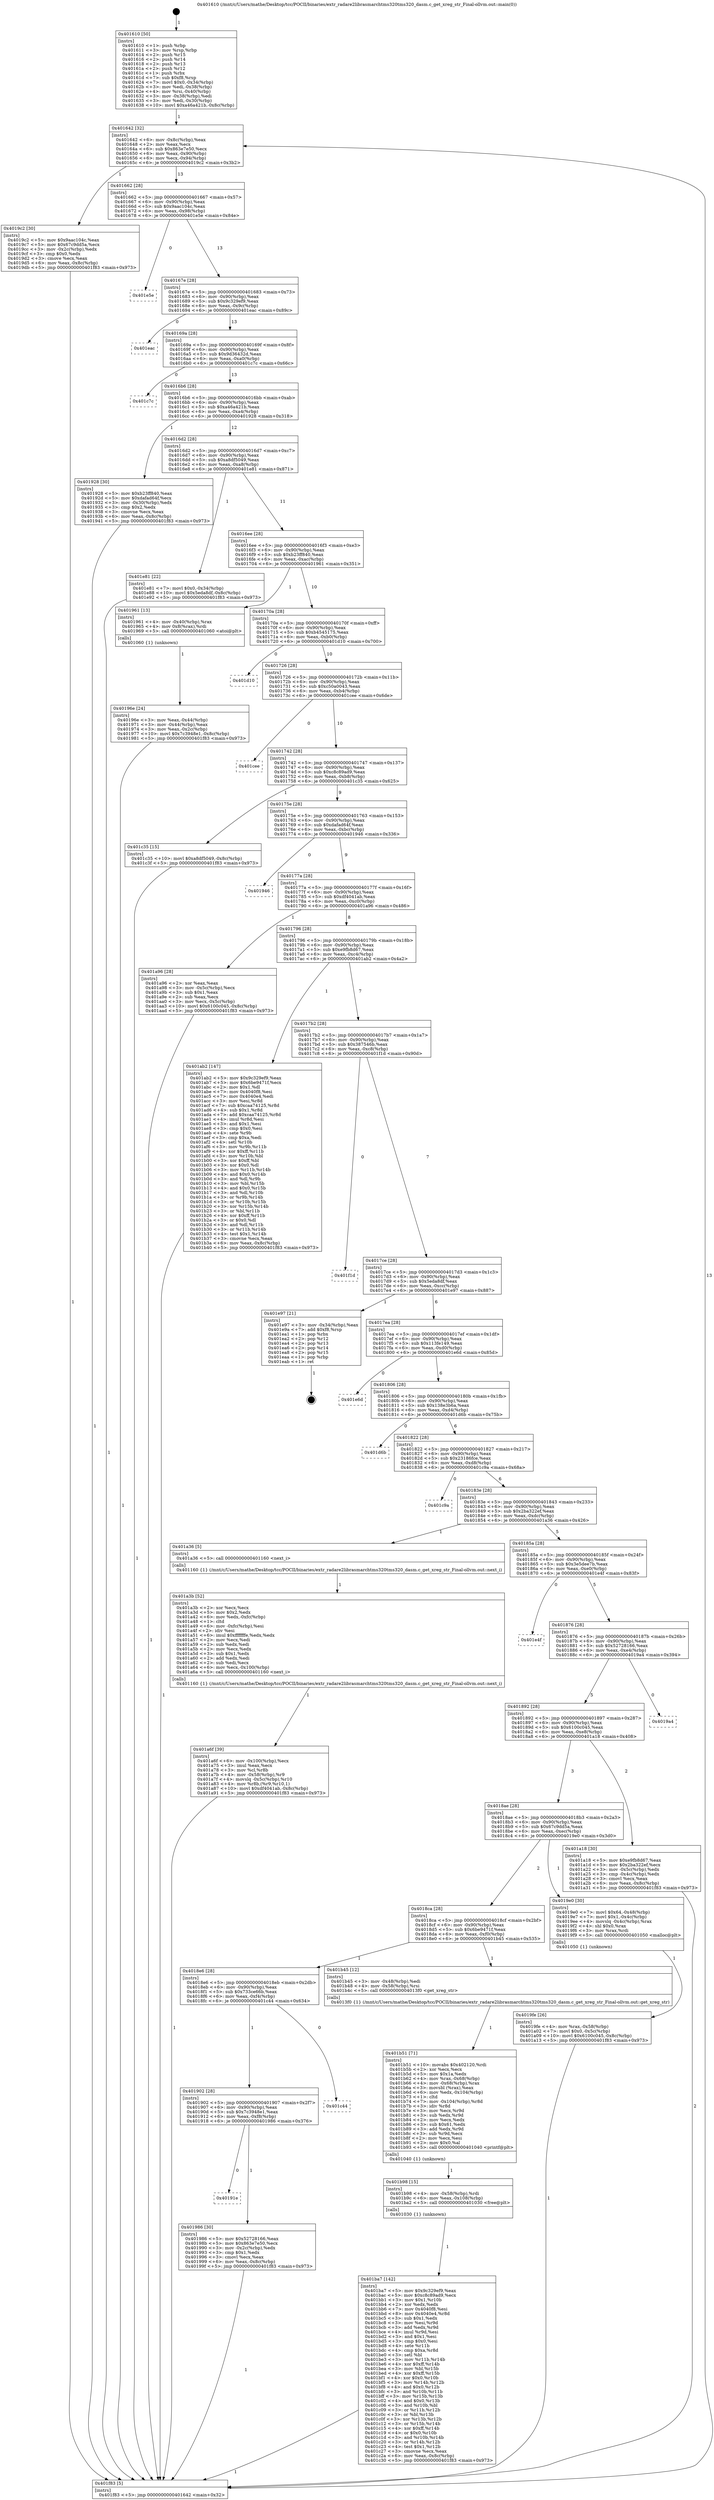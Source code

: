 digraph "0x401610" {
  label = "0x401610 (/mnt/c/Users/mathe/Desktop/tcc/POCII/binaries/extr_radare2librasmarchtms320tms320_dasm.c_get_xreg_str_Final-ollvm.out::main(0))"
  labelloc = "t"
  node[shape=record]

  Entry [label="",width=0.3,height=0.3,shape=circle,fillcolor=black,style=filled]
  "0x401642" [label="{
     0x401642 [32]\l
     | [instrs]\l
     &nbsp;&nbsp;0x401642 \<+6\>: mov -0x8c(%rbp),%eax\l
     &nbsp;&nbsp;0x401648 \<+2\>: mov %eax,%ecx\l
     &nbsp;&nbsp;0x40164a \<+6\>: sub $0x863e7e50,%ecx\l
     &nbsp;&nbsp;0x401650 \<+6\>: mov %eax,-0x90(%rbp)\l
     &nbsp;&nbsp;0x401656 \<+6\>: mov %ecx,-0x94(%rbp)\l
     &nbsp;&nbsp;0x40165c \<+6\>: je 00000000004019c2 \<main+0x3b2\>\l
  }"]
  "0x4019c2" [label="{
     0x4019c2 [30]\l
     | [instrs]\l
     &nbsp;&nbsp;0x4019c2 \<+5\>: mov $0x9aac104c,%eax\l
     &nbsp;&nbsp;0x4019c7 \<+5\>: mov $0x67c9dd5a,%ecx\l
     &nbsp;&nbsp;0x4019cc \<+3\>: mov -0x2c(%rbp),%edx\l
     &nbsp;&nbsp;0x4019cf \<+3\>: cmp $0x0,%edx\l
     &nbsp;&nbsp;0x4019d2 \<+3\>: cmove %ecx,%eax\l
     &nbsp;&nbsp;0x4019d5 \<+6\>: mov %eax,-0x8c(%rbp)\l
     &nbsp;&nbsp;0x4019db \<+5\>: jmp 0000000000401f83 \<main+0x973\>\l
  }"]
  "0x401662" [label="{
     0x401662 [28]\l
     | [instrs]\l
     &nbsp;&nbsp;0x401662 \<+5\>: jmp 0000000000401667 \<main+0x57\>\l
     &nbsp;&nbsp;0x401667 \<+6\>: mov -0x90(%rbp),%eax\l
     &nbsp;&nbsp;0x40166d \<+5\>: sub $0x9aac104c,%eax\l
     &nbsp;&nbsp;0x401672 \<+6\>: mov %eax,-0x98(%rbp)\l
     &nbsp;&nbsp;0x401678 \<+6\>: je 0000000000401e5e \<main+0x84e\>\l
  }"]
  Exit [label="",width=0.3,height=0.3,shape=circle,fillcolor=black,style=filled,peripheries=2]
  "0x401e5e" [label="{
     0x401e5e\l
  }", style=dashed]
  "0x40167e" [label="{
     0x40167e [28]\l
     | [instrs]\l
     &nbsp;&nbsp;0x40167e \<+5\>: jmp 0000000000401683 \<main+0x73\>\l
     &nbsp;&nbsp;0x401683 \<+6\>: mov -0x90(%rbp),%eax\l
     &nbsp;&nbsp;0x401689 \<+5\>: sub $0x9c329ef9,%eax\l
     &nbsp;&nbsp;0x40168e \<+6\>: mov %eax,-0x9c(%rbp)\l
     &nbsp;&nbsp;0x401694 \<+6\>: je 0000000000401eac \<main+0x89c\>\l
  }"]
  "0x401ba7" [label="{
     0x401ba7 [142]\l
     | [instrs]\l
     &nbsp;&nbsp;0x401ba7 \<+5\>: mov $0x9c329ef9,%eax\l
     &nbsp;&nbsp;0x401bac \<+5\>: mov $0xc8c89ad9,%ecx\l
     &nbsp;&nbsp;0x401bb1 \<+3\>: mov $0x1,%r10b\l
     &nbsp;&nbsp;0x401bb4 \<+2\>: xor %edx,%edx\l
     &nbsp;&nbsp;0x401bb6 \<+7\>: mov 0x4040f8,%esi\l
     &nbsp;&nbsp;0x401bbd \<+8\>: mov 0x4040e4,%r8d\l
     &nbsp;&nbsp;0x401bc5 \<+3\>: sub $0x1,%edx\l
     &nbsp;&nbsp;0x401bc8 \<+3\>: mov %esi,%r9d\l
     &nbsp;&nbsp;0x401bcb \<+3\>: add %edx,%r9d\l
     &nbsp;&nbsp;0x401bce \<+4\>: imul %r9d,%esi\l
     &nbsp;&nbsp;0x401bd2 \<+3\>: and $0x1,%esi\l
     &nbsp;&nbsp;0x401bd5 \<+3\>: cmp $0x0,%esi\l
     &nbsp;&nbsp;0x401bd8 \<+4\>: sete %r11b\l
     &nbsp;&nbsp;0x401bdc \<+4\>: cmp $0xa,%r8d\l
     &nbsp;&nbsp;0x401be0 \<+3\>: setl %bl\l
     &nbsp;&nbsp;0x401be3 \<+3\>: mov %r11b,%r14b\l
     &nbsp;&nbsp;0x401be6 \<+4\>: xor $0xff,%r14b\l
     &nbsp;&nbsp;0x401bea \<+3\>: mov %bl,%r15b\l
     &nbsp;&nbsp;0x401bed \<+4\>: xor $0xff,%r15b\l
     &nbsp;&nbsp;0x401bf1 \<+4\>: xor $0x0,%r10b\l
     &nbsp;&nbsp;0x401bf5 \<+3\>: mov %r14b,%r12b\l
     &nbsp;&nbsp;0x401bf8 \<+4\>: and $0x0,%r12b\l
     &nbsp;&nbsp;0x401bfc \<+3\>: and %r10b,%r11b\l
     &nbsp;&nbsp;0x401bff \<+3\>: mov %r15b,%r13b\l
     &nbsp;&nbsp;0x401c02 \<+4\>: and $0x0,%r13b\l
     &nbsp;&nbsp;0x401c06 \<+3\>: and %r10b,%bl\l
     &nbsp;&nbsp;0x401c09 \<+3\>: or %r11b,%r12b\l
     &nbsp;&nbsp;0x401c0c \<+3\>: or %bl,%r13b\l
     &nbsp;&nbsp;0x401c0f \<+3\>: xor %r13b,%r12b\l
     &nbsp;&nbsp;0x401c12 \<+3\>: or %r15b,%r14b\l
     &nbsp;&nbsp;0x401c15 \<+4\>: xor $0xff,%r14b\l
     &nbsp;&nbsp;0x401c19 \<+4\>: or $0x0,%r10b\l
     &nbsp;&nbsp;0x401c1d \<+3\>: and %r10b,%r14b\l
     &nbsp;&nbsp;0x401c20 \<+3\>: or %r14b,%r12b\l
     &nbsp;&nbsp;0x401c23 \<+4\>: test $0x1,%r12b\l
     &nbsp;&nbsp;0x401c27 \<+3\>: cmovne %ecx,%eax\l
     &nbsp;&nbsp;0x401c2a \<+6\>: mov %eax,-0x8c(%rbp)\l
     &nbsp;&nbsp;0x401c30 \<+5\>: jmp 0000000000401f83 \<main+0x973\>\l
  }"]
  "0x401eac" [label="{
     0x401eac\l
  }", style=dashed]
  "0x40169a" [label="{
     0x40169a [28]\l
     | [instrs]\l
     &nbsp;&nbsp;0x40169a \<+5\>: jmp 000000000040169f \<main+0x8f\>\l
     &nbsp;&nbsp;0x40169f \<+6\>: mov -0x90(%rbp),%eax\l
     &nbsp;&nbsp;0x4016a5 \<+5\>: sub $0x9d36432d,%eax\l
     &nbsp;&nbsp;0x4016aa \<+6\>: mov %eax,-0xa0(%rbp)\l
     &nbsp;&nbsp;0x4016b0 \<+6\>: je 0000000000401c7c \<main+0x66c\>\l
  }"]
  "0x401b98" [label="{
     0x401b98 [15]\l
     | [instrs]\l
     &nbsp;&nbsp;0x401b98 \<+4\>: mov -0x58(%rbp),%rdi\l
     &nbsp;&nbsp;0x401b9c \<+6\>: mov %eax,-0x108(%rbp)\l
     &nbsp;&nbsp;0x401ba2 \<+5\>: call 0000000000401030 \<free@plt\>\l
     | [calls]\l
     &nbsp;&nbsp;0x401030 \{1\} (unknown)\l
  }"]
  "0x401c7c" [label="{
     0x401c7c\l
  }", style=dashed]
  "0x4016b6" [label="{
     0x4016b6 [28]\l
     | [instrs]\l
     &nbsp;&nbsp;0x4016b6 \<+5\>: jmp 00000000004016bb \<main+0xab\>\l
     &nbsp;&nbsp;0x4016bb \<+6\>: mov -0x90(%rbp),%eax\l
     &nbsp;&nbsp;0x4016c1 \<+5\>: sub $0xa46a421b,%eax\l
     &nbsp;&nbsp;0x4016c6 \<+6\>: mov %eax,-0xa4(%rbp)\l
     &nbsp;&nbsp;0x4016cc \<+6\>: je 0000000000401928 \<main+0x318\>\l
  }"]
  "0x401b51" [label="{
     0x401b51 [71]\l
     | [instrs]\l
     &nbsp;&nbsp;0x401b51 \<+10\>: movabs $0x402120,%rdi\l
     &nbsp;&nbsp;0x401b5b \<+2\>: xor %ecx,%ecx\l
     &nbsp;&nbsp;0x401b5d \<+5\>: mov $0x1a,%edx\l
     &nbsp;&nbsp;0x401b62 \<+4\>: mov %rax,-0x68(%rbp)\l
     &nbsp;&nbsp;0x401b66 \<+4\>: mov -0x68(%rbp),%rax\l
     &nbsp;&nbsp;0x401b6a \<+3\>: movsbl (%rax),%eax\l
     &nbsp;&nbsp;0x401b6d \<+6\>: mov %edx,-0x104(%rbp)\l
     &nbsp;&nbsp;0x401b73 \<+1\>: cltd\l
     &nbsp;&nbsp;0x401b74 \<+7\>: mov -0x104(%rbp),%r8d\l
     &nbsp;&nbsp;0x401b7b \<+3\>: idiv %r8d\l
     &nbsp;&nbsp;0x401b7e \<+3\>: mov %ecx,%r9d\l
     &nbsp;&nbsp;0x401b81 \<+3\>: sub %edx,%r9d\l
     &nbsp;&nbsp;0x401b84 \<+2\>: mov %ecx,%edx\l
     &nbsp;&nbsp;0x401b86 \<+3\>: sub $0x61,%edx\l
     &nbsp;&nbsp;0x401b89 \<+3\>: add %edx,%r9d\l
     &nbsp;&nbsp;0x401b8c \<+3\>: sub %r9d,%ecx\l
     &nbsp;&nbsp;0x401b8f \<+2\>: mov %ecx,%esi\l
     &nbsp;&nbsp;0x401b91 \<+2\>: mov $0x0,%al\l
     &nbsp;&nbsp;0x401b93 \<+5\>: call 0000000000401040 \<printf@plt\>\l
     | [calls]\l
     &nbsp;&nbsp;0x401040 \{1\} (unknown)\l
  }"]
  "0x401928" [label="{
     0x401928 [30]\l
     | [instrs]\l
     &nbsp;&nbsp;0x401928 \<+5\>: mov $0xb23ff840,%eax\l
     &nbsp;&nbsp;0x40192d \<+5\>: mov $0xdafad64f,%ecx\l
     &nbsp;&nbsp;0x401932 \<+3\>: mov -0x30(%rbp),%edx\l
     &nbsp;&nbsp;0x401935 \<+3\>: cmp $0x2,%edx\l
     &nbsp;&nbsp;0x401938 \<+3\>: cmovne %ecx,%eax\l
     &nbsp;&nbsp;0x40193b \<+6\>: mov %eax,-0x8c(%rbp)\l
     &nbsp;&nbsp;0x401941 \<+5\>: jmp 0000000000401f83 \<main+0x973\>\l
  }"]
  "0x4016d2" [label="{
     0x4016d2 [28]\l
     | [instrs]\l
     &nbsp;&nbsp;0x4016d2 \<+5\>: jmp 00000000004016d7 \<main+0xc7\>\l
     &nbsp;&nbsp;0x4016d7 \<+6\>: mov -0x90(%rbp),%eax\l
     &nbsp;&nbsp;0x4016dd \<+5\>: sub $0xa8df5049,%eax\l
     &nbsp;&nbsp;0x4016e2 \<+6\>: mov %eax,-0xa8(%rbp)\l
     &nbsp;&nbsp;0x4016e8 \<+6\>: je 0000000000401e81 \<main+0x871\>\l
  }"]
  "0x401f83" [label="{
     0x401f83 [5]\l
     | [instrs]\l
     &nbsp;&nbsp;0x401f83 \<+5\>: jmp 0000000000401642 \<main+0x32\>\l
  }"]
  "0x401610" [label="{
     0x401610 [50]\l
     | [instrs]\l
     &nbsp;&nbsp;0x401610 \<+1\>: push %rbp\l
     &nbsp;&nbsp;0x401611 \<+3\>: mov %rsp,%rbp\l
     &nbsp;&nbsp;0x401614 \<+2\>: push %r15\l
     &nbsp;&nbsp;0x401616 \<+2\>: push %r14\l
     &nbsp;&nbsp;0x401618 \<+2\>: push %r13\l
     &nbsp;&nbsp;0x40161a \<+2\>: push %r12\l
     &nbsp;&nbsp;0x40161c \<+1\>: push %rbx\l
     &nbsp;&nbsp;0x40161d \<+7\>: sub $0xf8,%rsp\l
     &nbsp;&nbsp;0x401624 \<+7\>: movl $0x0,-0x34(%rbp)\l
     &nbsp;&nbsp;0x40162b \<+3\>: mov %edi,-0x38(%rbp)\l
     &nbsp;&nbsp;0x40162e \<+4\>: mov %rsi,-0x40(%rbp)\l
     &nbsp;&nbsp;0x401632 \<+3\>: mov -0x38(%rbp),%edi\l
     &nbsp;&nbsp;0x401635 \<+3\>: mov %edi,-0x30(%rbp)\l
     &nbsp;&nbsp;0x401638 \<+10\>: movl $0xa46a421b,-0x8c(%rbp)\l
  }"]
  "0x401a6f" [label="{
     0x401a6f [39]\l
     | [instrs]\l
     &nbsp;&nbsp;0x401a6f \<+6\>: mov -0x100(%rbp),%ecx\l
     &nbsp;&nbsp;0x401a75 \<+3\>: imul %eax,%ecx\l
     &nbsp;&nbsp;0x401a78 \<+3\>: mov %cl,%r8b\l
     &nbsp;&nbsp;0x401a7b \<+4\>: mov -0x58(%rbp),%r9\l
     &nbsp;&nbsp;0x401a7f \<+4\>: movslq -0x5c(%rbp),%r10\l
     &nbsp;&nbsp;0x401a83 \<+4\>: mov %r8b,(%r9,%r10,1)\l
     &nbsp;&nbsp;0x401a87 \<+10\>: movl $0xdf4041ab,-0x8c(%rbp)\l
     &nbsp;&nbsp;0x401a91 \<+5\>: jmp 0000000000401f83 \<main+0x973\>\l
  }"]
  "0x401e81" [label="{
     0x401e81 [22]\l
     | [instrs]\l
     &nbsp;&nbsp;0x401e81 \<+7\>: movl $0x0,-0x34(%rbp)\l
     &nbsp;&nbsp;0x401e88 \<+10\>: movl $0x5eda8df,-0x8c(%rbp)\l
     &nbsp;&nbsp;0x401e92 \<+5\>: jmp 0000000000401f83 \<main+0x973\>\l
  }"]
  "0x4016ee" [label="{
     0x4016ee [28]\l
     | [instrs]\l
     &nbsp;&nbsp;0x4016ee \<+5\>: jmp 00000000004016f3 \<main+0xe3\>\l
     &nbsp;&nbsp;0x4016f3 \<+6\>: mov -0x90(%rbp),%eax\l
     &nbsp;&nbsp;0x4016f9 \<+5\>: sub $0xb23ff840,%eax\l
     &nbsp;&nbsp;0x4016fe \<+6\>: mov %eax,-0xac(%rbp)\l
     &nbsp;&nbsp;0x401704 \<+6\>: je 0000000000401961 \<main+0x351\>\l
  }"]
  "0x401a3b" [label="{
     0x401a3b [52]\l
     | [instrs]\l
     &nbsp;&nbsp;0x401a3b \<+2\>: xor %ecx,%ecx\l
     &nbsp;&nbsp;0x401a3d \<+5\>: mov $0x2,%edx\l
     &nbsp;&nbsp;0x401a42 \<+6\>: mov %edx,-0xfc(%rbp)\l
     &nbsp;&nbsp;0x401a48 \<+1\>: cltd\l
     &nbsp;&nbsp;0x401a49 \<+6\>: mov -0xfc(%rbp),%esi\l
     &nbsp;&nbsp;0x401a4f \<+2\>: idiv %esi\l
     &nbsp;&nbsp;0x401a51 \<+6\>: imul $0xfffffffe,%edx,%edx\l
     &nbsp;&nbsp;0x401a57 \<+2\>: mov %ecx,%edi\l
     &nbsp;&nbsp;0x401a59 \<+2\>: sub %edx,%edi\l
     &nbsp;&nbsp;0x401a5b \<+2\>: mov %ecx,%edx\l
     &nbsp;&nbsp;0x401a5d \<+3\>: sub $0x1,%edx\l
     &nbsp;&nbsp;0x401a60 \<+2\>: add %edx,%edi\l
     &nbsp;&nbsp;0x401a62 \<+2\>: sub %edi,%ecx\l
     &nbsp;&nbsp;0x401a64 \<+6\>: mov %ecx,-0x100(%rbp)\l
     &nbsp;&nbsp;0x401a6a \<+5\>: call 0000000000401160 \<next_i\>\l
     | [calls]\l
     &nbsp;&nbsp;0x401160 \{1\} (/mnt/c/Users/mathe/Desktop/tcc/POCII/binaries/extr_radare2librasmarchtms320tms320_dasm.c_get_xreg_str_Final-ollvm.out::next_i)\l
  }"]
  "0x401961" [label="{
     0x401961 [13]\l
     | [instrs]\l
     &nbsp;&nbsp;0x401961 \<+4\>: mov -0x40(%rbp),%rax\l
     &nbsp;&nbsp;0x401965 \<+4\>: mov 0x8(%rax),%rdi\l
     &nbsp;&nbsp;0x401969 \<+5\>: call 0000000000401060 \<atoi@plt\>\l
     | [calls]\l
     &nbsp;&nbsp;0x401060 \{1\} (unknown)\l
  }"]
  "0x40170a" [label="{
     0x40170a [28]\l
     | [instrs]\l
     &nbsp;&nbsp;0x40170a \<+5\>: jmp 000000000040170f \<main+0xff\>\l
     &nbsp;&nbsp;0x40170f \<+6\>: mov -0x90(%rbp),%eax\l
     &nbsp;&nbsp;0x401715 \<+5\>: sub $0xb4545175,%eax\l
     &nbsp;&nbsp;0x40171a \<+6\>: mov %eax,-0xb0(%rbp)\l
     &nbsp;&nbsp;0x401720 \<+6\>: je 0000000000401d10 \<main+0x700\>\l
  }"]
  "0x40196e" [label="{
     0x40196e [24]\l
     | [instrs]\l
     &nbsp;&nbsp;0x40196e \<+3\>: mov %eax,-0x44(%rbp)\l
     &nbsp;&nbsp;0x401971 \<+3\>: mov -0x44(%rbp),%eax\l
     &nbsp;&nbsp;0x401974 \<+3\>: mov %eax,-0x2c(%rbp)\l
     &nbsp;&nbsp;0x401977 \<+10\>: movl $0x7c3948e1,-0x8c(%rbp)\l
     &nbsp;&nbsp;0x401981 \<+5\>: jmp 0000000000401f83 \<main+0x973\>\l
  }"]
  "0x4019fe" [label="{
     0x4019fe [26]\l
     | [instrs]\l
     &nbsp;&nbsp;0x4019fe \<+4\>: mov %rax,-0x58(%rbp)\l
     &nbsp;&nbsp;0x401a02 \<+7\>: movl $0x0,-0x5c(%rbp)\l
     &nbsp;&nbsp;0x401a09 \<+10\>: movl $0x6100c045,-0x8c(%rbp)\l
     &nbsp;&nbsp;0x401a13 \<+5\>: jmp 0000000000401f83 \<main+0x973\>\l
  }"]
  "0x401d10" [label="{
     0x401d10\l
  }", style=dashed]
  "0x401726" [label="{
     0x401726 [28]\l
     | [instrs]\l
     &nbsp;&nbsp;0x401726 \<+5\>: jmp 000000000040172b \<main+0x11b\>\l
     &nbsp;&nbsp;0x40172b \<+6\>: mov -0x90(%rbp),%eax\l
     &nbsp;&nbsp;0x401731 \<+5\>: sub $0xc50a0043,%eax\l
     &nbsp;&nbsp;0x401736 \<+6\>: mov %eax,-0xb4(%rbp)\l
     &nbsp;&nbsp;0x40173c \<+6\>: je 0000000000401cee \<main+0x6de\>\l
  }"]
  "0x40191e" [label="{
     0x40191e\l
  }", style=dashed]
  "0x401cee" [label="{
     0x401cee\l
  }", style=dashed]
  "0x401742" [label="{
     0x401742 [28]\l
     | [instrs]\l
     &nbsp;&nbsp;0x401742 \<+5\>: jmp 0000000000401747 \<main+0x137\>\l
     &nbsp;&nbsp;0x401747 \<+6\>: mov -0x90(%rbp),%eax\l
     &nbsp;&nbsp;0x40174d \<+5\>: sub $0xc8c89ad9,%eax\l
     &nbsp;&nbsp;0x401752 \<+6\>: mov %eax,-0xb8(%rbp)\l
     &nbsp;&nbsp;0x401758 \<+6\>: je 0000000000401c35 \<main+0x625\>\l
  }"]
  "0x401986" [label="{
     0x401986 [30]\l
     | [instrs]\l
     &nbsp;&nbsp;0x401986 \<+5\>: mov $0x52728166,%eax\l
     &nbsp;&nbsp;0x40198b \<+5\>: mov $0x863e7e50,%ecx\l
     &nbsp;&nbsp;0x401990 \<+3\>: mov -0x2c(%rbp),%edx\l
     &nbsp;&nbsp;0x401993 \<+3\>: cmp $0x1,%edx\l
     &nbsp;&nbsp;0x401996 \<+3\>: cmovl %ecx,%eax\l
     &nbsp;&nbsp;0x401999 \<+6\>: mov %eax,-0x8c(%rbp)\l
     &nbsp;&nbsp;0x40199f \<+5\>: jmp 0000000000401f83 \<main+0x973\>\l
  }"]
  "0x401c35" [label="{
     0x401c35 [15]\l
     | [instrs]\l
     &nbsp;&nbsp;0x401c35 \<+10\>: movl $0xa8df5049,-0x8c(%rbp)\l
     &nbsp;&nbsp;0x401c3f \<+5\>: jmp 0000000000401f83 \<main+0x973\>\l
  }"]
  "0x40175e" [label="{
     0x40175e [28]\l
     | [instrs]\l
     &nbsp;&nbsp;0x40175e \<+5\>: jmp 0000000000401763 \<main+0x153\>\l
     &nbsp;&nbsp;0x401763 \<+6\>: mov -0x90(%rbp),%eax\l
     &nbsp;&nbsp;0x401769 \<+5\>: sub $0xdafad64f,%eax\l
     &nbsp;&nbsp;0x40176e \<+6\>: mov %eax,-0xbc(%rbp)\l
     &nbsp;&nbsp;0x401774 \<+6\>: je 0000000000401946 \<main+0x336\>\l
  }"]
  "0x401902" [label="{
     0x401902 [28]\l
     | [instrs]\l
     &nbsp;&nbsp;0x401902 \<+5\>: jmp 0000000000401907 \<main+0x2f7\>\l
     &nbsp;&nbsp;0x401907 \<+6\>: mov -0x90(%rbp),%eax\l
     &nbsp;&nbsp;0x40190d \<+5\>: sub $0x7c3948e1,%eax\l
     &nbsp;&nbsp;0x401912 \<+6\>: mov %eax,-0xf8(%rbp)\l
     &nbsp;&nbsp;0x401918 \<+6\>: je 0000000000401986 \<main+0x376\>\l
  }"]
  "0x401946" [label="{
     0x401946\l
  }", style=dashed]
  "0x40177a" [label="{
     0x40177a [28]\l
     | [instrs]\l
     &nbsp;&nbsp;0x40177a \<+5\>: jmp 000000000040177f \<main+0x16f\>\l
     &nbsp;&nbsp;0x40177f \<+6\>: mov -0x90(%rbp),%eax\l
     &nbsp;&nbsp;0x401785 \<+5\>: sub $0xdf4041ab,%eax\l
     &nbsp;&nbsp;0x40178a \<+6\>: mov %eax,-0xc0(%rbp)\l
     &nbsp;&nbsp;0x401790 \<+6\>: je 0000000000401a96 \<main+0x486\>\l
  }"]
  "0x401c44" [label="{
     0x401c44\l
  }", style=dashed]
  "0x401a96" [label="{
     0x401a96 [28]\l
     | [instrs]\l
     &nbsp;&nbsp;0x401a96 \<+2\>: xor %eax,%eax\l
     &nbsp;&nbsp;0x401a98 \<+3\>: mov -0x5c(%rbp),%ecx\l
     &nbsp;&nbsp;0x401a9b \<+3\>: sub $0x1,%eax\l
     &nbsp;&nbsp;0x401a9e \<+2\>: sub %eax,%ecx\l
     &nbsp;&nbsp;0x401aa0 \<+3\>: mov %ecx,-0x5c(%rbp)\l
     &nbsp;&nbsp;0x401aa3 \<+10\>: movl $0x6100c045,-0x8c(%rbp)\l
     &nbsp;&nbsp;0x401aad \<+5\>: jmp 0000000000401f83 \<main+0x973\>\l
  }"]
  "0x401796" [label="{
     0x401796 [28]\l
     | [instrs]\l
     &nbsp;&nbsp;0x401796 \<+5\>: jmp 000000000040179b \<main+0x18b\>\l
     &nbsp;&nbsp;0x40179b \<+6\>: mov -0x90(%rbp),%eax\l
     &nbsp;&nbsp;0x4017a1 \<+5\>: sub $0xe9fb8d67,%eax\l
     &nbsp;&nbsp;0x4017a6 \<+6\>: mov %eax,-0xc4(%rbp)\l
     &nbsp;&nbsp;0x4017ac \<+6\>: je 0000000000401ab2 \<main+0x4a2\>\l
  }"]
  "0x4018e6" [label="{
     0x4018e6 [28]\l
     | [instrs]\l
     &nbsp;&nbsp;0x4018e6 \<+5\>: jmp 00000000004018eb \<main+0x2db\>\l
     &nbsp;&nbsp;0x4018eb \<+6\>: mov -0x90(%rbp),%eax\l
     &nbsp;&nbsp;0x4018f1 \<+5\>: sub $0x733ce66b,%eax\l
     &nbsp;&nbsp;0x4018f6 \<+6\>: mov %eax,-0xf4(%rbp)\l
     &nbsp;&nbsp;0x4018fc \<+6\>: je 0000000000401c44 \<main+0x634\>\l
  }"]
  "0x401ab2" [label="{
     0x401ab2 [147]\l
     | [instrs]\l
     &nbsp;&nbsp;0x401ab2 \<+5\>: mov $0x9c329ef9,%eax\l
     &nbsp;&nbsp;0x401ab7 \<+5\>: mov $0x6be9471f,%ecx\l
     &nbsp;&nbsp;0x401abc \<+2\>: mov $0x1,%dl\l
     &nbsp;&nbsp;0x401abe \<+7\>: mov 0x4040f8,%esi\l
     &nbsp;&nbsp;0x401ac5 \<+7\>: mov 0x4040e4,%edi\l
     &nbsp;&nbsp;0x401acc \<+3\>: mov %esi,%r8d\l
     &nbsp;&nbsp;0x401acf \<+7\>: sub $0xcaa74125,%r8d\l
     &nbsp;&nbsp;0x401ad6 \<+4\>: sub $0x1,%r8d\l
     &nbsp;&nbsp;0x401ada \<+7\>: add $0xcaa74125,%r8d\l
     &nbsp;&nbsp;0x401ae1 \<+4\>: imul %r8d,%esi\l
     &nbsp;&nbsp;0x401ae5 \<+3\>: and $0x1,%esi\l
     &nbsp;&nbsp;0x401ae8 \<+3\>: cmp $0x0,%esi\l
     &nbsp;&nbsp;0x401aeb \<+4\>: sete %r9b\l
     &nbsp;&nbsp;0x401aef \<+3\>: cmp $0xa,%edi\l
     &nbsp;&nbsp;0x401af2 \<+4\>: setl %r10b\l
     &nbsp;&nbsp;0x401af6 \<+3\>: mov %r9b,%r11b\l
     &nbsp;&nbsp;0x401af9 \<+4\>: xor $0xff,%r11b\l
     &nbsp;&nbsp;0x401afd \<+3\>: mov %r10b,%bl\l
     &nbsp;&nbsp;0x401b00 \<+3\>: xor $0xff,%bl\l
     &nbsp;&nbsp;0x401b03 \<+3\>: xor $0x0,%dl\l
     &nbsp;&nbsp;0x401b06 \<+3\>: mov %r11b,%r14b\l
     &nbsp;&nbsp;0x401b09 \<+4\>: and $0x0,%r14b\l
     &nbsp;&nbsp;0x401b0d \<+3\>: and %dl,%r9b\l
     &nbsp;&nbsp;0x401b10 \<+3\>: mov %bl,%r15b\l
     &nbsp;&nbsp;0x401b13 \<+4\>: and $0x0,%r15b\l
     &nbsp;&nbsp;0x401b17 \<+3\>: and %dl,%r10b\l
     &nbsp;&nbsp;0x401b1a \<+3\>: or %r9b,%r14b\l
     &nbsp;&nbsp;0x401b1d \<+3\>: or %r10b,%r15b\l
     &nbsp;&nbsp;0x401b20 \<+3\>: xor %r15b,%r14b\l
     &nbsp;&nbsp;0x401b23 \<+3\>: or %bl,%r11b\l
     &nbsp;&nbsp;0x401b26 \<+4\>: xor $0xff,%r11b\l
     &nbsp;&nbsp;0x401b2a \<+3\>: or $0x0,%dl\l
     &nbsp;&nbsp;0x401b2d \<+3\>: and %dl,%r11b\l
     &nbsp;&nbsp;0x401b30 \<+3\>: or %r11b,%r14b\l
     &nbsp;&nbsp;0x401b33 \<+4\>: test $0x1,%r14b\l
     &nbsp;&nbsp;0x401b37 \<+3\>: cmovne %ecx,%eax\l
     &nbsp;&nbsp;0x401b3a \<+6\>: mov %eax,-0x8c(%rbp)\l
     &nbsp;&nbsp;0x401b40 \<+5\>: jmp 0000000000401f83 \<main+0x973\>\l
  }"]
  "0x4017b2" [label="{
     0x4017b2 [28]\l
     | [instrs]\l
     &nbsp;&nbsp;0x4017b2 \<+5\>: jmp 00000000004017b7 \<main+0x1a7\>\l
     &nbsp;&nbsp;0x4017b7 \<+6\>: mov -0x90(%rbp),%eax\l
     &nbsp;&nbsp;0x4017bd \<+5\>: sub $0x387546b,%eax\l
     &nbsp;&nbsp;0x4017c2 \<+6\>: mov %eax,-0xc8(%rbp)\l
     &nbsp;&nbsp;0x4017c8 \<+6\>: je 0000000000401f1d \<main+0x90d\>\l
  }"]
  "0x401b45" [label="{
     0x401b45 [12]\l
     | [instrs]\l
     &nbsp;&nbsp;0x401b45 \<+3\>: mov -0x48(%rbp),%edi\l
     &nbsp;&nbsp;0x401b48 \<+4\>: mov -0x58(%rbp),%rsi\l
     &nbsp;&nbsp;0x401b4c \<+5\>: call 00000000004013f0 \<get_xreg_str\>\l
     | [calls]\l
     &nbsp;&nbsp;0x4013f0 \{1\} (/mnt/c/Users/mathe/Desktop/tcc/POCII/binaries/extr_radare2librasmarchtms320tms320_dasm.c_get_xreg_str_Final-ollvm.out::get_xreg_str)\l
  }"]
  "0x401f1d" [label="{
     0x401f1d\l
  }", style=dashed]
  "0x4017ce" [label="{
     0x4017ce [28]\l
     | [instrs]\l
     &nbsp;&nbsp;0x4017ce \<+5\>: jmp 00000000004017d3 \<main+0x1c3\>\l
     &nbsp;&nbsp;0x4017d3 \<+6\>: mov -0x90(%rbp),%eax\l
     &nbsp;&nbsp;0x4017d9 \<+5\>: sub $0x5eda8df,%eax\l
     &nbsp;&nbsp;0x4017de \<+6\>: mov %eax,-0xcc(%rbp)\l
     &nbsp;&nbsp;0x4017e4 \<+6\>: je 0000000000401e97 \<main+0x887\>\l
  }"]
  "0x4018ca" [label="{
     0x4018ca [28]\l
     | [instrs]\l
     &nbsp;&nbsp;0x4018ca \<+5\>: jmp 00000000004018cf \<main+0x2bf\>\l
     &nbsp;&nbsp;0x4018cf \<+6\>: mov -0x90(%rbp),%eax\l
     &nbsp;&nbsp;0x4018d5 \<+5\>: sub $0x6be9471f,%eax\l
     &nbsp;&nbsp;0x4018da \<+6\>: mov %eax,-0xf0(%rbp)\l
     &nbsp;&nbsp;0x4018e0 \<+6\>: je 0000000000401b45 \<main+0x535\>\l
  }"]
  "0x401e97" [label="{
     0x401e97 [21]\l
     | [instrs]\l
     &nbsp;&nbsp;0x401e97 \<+3\>: mov -0x34(%rbp),%eax\l
     &nbsp;&nbsp;0x401e9a \<+7\>: add $0xf8,%rsp\l
     &nbsp;&nbsp;0x401ea1 \<+1\>: pop %rbx\l
     &nbsp;&nbsp;0x401ea2 \<+2\>: pop %r12\l
     &nbsp;&nbsp;0x401ea4 \<+2\>: pop %r13\l
     &nbsp;&nbsp;0x401ea6 \<+2\>: pop %r14\l
     &nbsp;&nbsp;0x401ea8 \<+2\>: pop %r15\l
     &nbsp;&nbsp;0x401eaa \<+1\>: pop %rbp\l
     &nbsp;&nbsp;0x401eab \<+1\>: ret\l
  }"]
  "0x4017ea" [label="{
     0x4017ea [28]\l
     | [instrs]\l
     &nbsp;&nbsp;0x4017ea \<+5\>: jmp 00000000004017ef \<main+0x1df\>\l
     &nbsp;&nbsp;0x4017ef \<+6\>: mov -0x90(%rbp),%eax\l
     &nbsp;&nbsp;0x4017f5 \<+5\>: sub $0x113fe149,%eax\l
     &nbsp;&nbsp;0x4017fa \<+6\>: mov %eax,-0xd0(%rbp)\l
     &nbsp;&nbsp;0x401800 \<+6\>: je 0000000000401e6d \<main+0x85d\>\l
  }"]
  "0x4019e0" [label="{
     0x4019e0 [30]\l
     | [instrs]\l
     &nbsp;&nbsp;0x4019e0 \<+7\>: movl $0x64,-0x48(%rbp)\l
     &nbsp;&nbsp;0x4019e7 \<+7\>: movl $0x1,-0x4c(%rbp)\l
     &nbsp;&nbsp;0x4019ee \<+4\>: movslq -0x4c(%rbp),%rax\l
     &nbsp;&nbsp;0x4019f2 \<+4\>: shl $0x0,%rax\l
     &nbsp;&nbsp;0x4019f6 \<+3\>: mov %rax,%rdi\l
     &nbsp;&nbsp;0x4019f9 \<+5\>: call 0000000000401050 \<malloc@plt\>\l
     | [calls]\l
     &nbsp;&nbsp;0x401050 \{1\} (unknown)\l
  }"]
  "0x401e6d" [label="{
     0x401e6d\l
  }", style=dashed]
  "0x401806" [label="{
     0x401806 [28]\l
     | [instrs]\l
     &nbsp;&nbsp;0x401806 \<+5\>: jmp 000000000040180b \<main+0x1fb\>\l
     &nbsp;&nbsp;0x40180b \<+6\>: mov -0x90(%rbp),%eax\l
     &nbsp;&nbsp;0x401811 \<+5\>: sub $0x138e3b6a,%eax\l
     &nbsp;&nbsp;0x401816 \<+6\>: mov %eax,-0xd4(%rbp)\l
     &nbsp;&nbsp;0x40181c \<+6\>: je 0000000000401d6b \<main+0x75b\>\l
  }"]
  "0x4018ae" [label="{
     0x4018ae [28]\l
     | [instrs]\l
     &nbsp;&nbsp;0x4018ae \<+5\>: jmp 00000000004018b3 \<main+0x2a3\>\l
     &nbsp;&nbsp;0x4018b3 \<+6\>: mov -0x90(%rbp),%eax\l
     &nbsp;&nbsp;0x4018b9 \<+5\>: sub $0x67c9dd5a,%eax\l
     &nbsp;&nbsp;0x4018be \<+6\>: mov %eax,-0xec(%rbp)\l
     &nbsp;&nbsp;0x4018c4 \<+6\>: je 00000000004019e0 \<main+0x3d0\>\l
  }"]
  "0x401d6b" [label="{
     0x401d6b\l
  }", style=dashed]
  "0x401822" [label="{
     0x401822 [28]\l
     | [instrs]\l
     &nbsp;&nbsp;0x401822 \<+5\>: jmp 0000000000401827 \<main+0x217\>\l
     &nbsp;&nbsp;0x401827 \<+6\>: mov -0x90(%rbp),%eax\l
     &nbsp;&nbsp;0x40182d \<+5\>: sub $0x23186fce,%eax\l
     &nbsp;&nbsp;0x401832 \<+6\>: mov %eax,-0xd8(%rbp)\l
     &nbsp;&nbsp;0x401838 \<+6\>: je 0000000000401c9a \<main+0x68a\>\l
  }"]
  "0x401a18" [label="{
     0x401a18 [30]\l
     | [instrs]\l
     &nbsp;&nbsp;0x401a18 \<+5\>: mov $0xe9fb8d67,%eax\l
     &nbsp;&nbsp;0x401a1d \<+5\>: mov $0x2ba322ef,%ecx\l
     &nbsp;&nbsp;0x401a22 \<+3\>: mov -0x5c(%rbp),%edx\l
     &nbsp;&nbsp;0x401a25 \<+3\>: cmp -0x4c(%rbp),%edx\l
     &nbsp;&nbsp;0x401a28 \<+3\>: cmovl %ecx,%eax\l
     &nbsp;&nbsp;0x401a2b \<+6\>: mov %eax,-0x8c(%rbp)\l
     &nbsp;&nbsp;0x401a31 \<+5\>: jmp 0000000000401f83 \<main+0x973\>\l
  }"]
  "0x401c9a" [label="{
     0x401c9a\l
  }", style=dashed]
  "0x40183e" [label="{
     0x40183e [28]\l
     | [instrs]\l
     &nbsp;&nbsp;0x40183e \<+5\>: jmp 0000000000401843 \<main+0x233\>\l
     &nbsp;&nbsp;0x401843 \<+6\>: mov -0x90(%rbp),%eax\l
     &nbsp;&nbsp;0x401849 \<+5\>: sub $0x2ba322ef,%eax\l
     &nbsp;&nbsp;0x40184e \<+6\>: mov %eax,-0xdc(%rbp)\l
     &nbsp;&nbsp;0x401854 \<+6\>: je 0000000000401a36 \<main+0x426\>\l
  }"]
  "0x401892" [label="{
     0x401892 [28]\l
     | [instrs]\l
     &nbsp;&nbsp;0x401892 \<+5\>: jmp 0000000000401897 \<main+0x287\>\l
     &nbsp;&nbsp;0x401897 \<+6\>: mov -0x90(%rbp),%eax\l
     &nbsp;&nbsp;0x40189d \<+5\>: sub $0x6100c045,%eax\l
     &nbsp;&nbsp;0x4018a2 \<+6\>: mov %eax,-0xe8(%rbp)\l
     &nbsp;&nbsp;0x4018a8 \<+6\>: je 0000000000401a18 \<main+0x408\>\l
  }"]
  "0x401a36" [label="{
     0x401a36 [5]\l
     | [instrs]\l
     &nbsp;&nbsp;0x401a36 \<+5\>: call 0000000000401160 \<next_i\>\l
     | [calls]\l
     &nbsp;&nbsp;0x401160 \{1\} (/mnt/c/Users/mathe/Desktop/tcc/POCII/binaries/extr_radare2librasmarchtms320tms320_dasm.c_get_xreg_str_Final-ollvm.out::next_i)\l
  }"]
  "0x40185a" [label="{
     0x40185a [28]\l
     | [instrs]\l
     &nbsp;&nbsp;0x40185a \<+5\>: jmp 000000000040185f \<main+0x24f\>\l
     &nbsp;&nbsp;0x40185f \<+6\>: mov -0x90(%rbp),%eax\l
     &nbsp;&nbsp;0x401865 \<+5\>: sub $0x3e5dee7b,%eax\l
     &nbsp;&nbsp;0x40186a \<+6\>: mov %eax,-0xe0(%rbp)\l
     &nbsp;&nbsp;0x401870 \<+6\>: je 0000000000401e4f \<main+0x83f\>\l
  }"]
  "0x4019a4" [label="{
     0x4019a4\l
  }", style=dashed]
  "0x401e4f" [label="{
     0x401e4f\l
  }", style=dashed]
  "0x401876" [label="{
     0x401876 [28]\l
     | [instrs]\l
     &nbsp;&nbsp;0x401876 \<+5\>: jmp 000000000040187b \<main+0x26b\>\l
     &nbsp;&nbsp;0x40187b \<+6\>: mov -0x90(%rbp),%eax\l
     &nbsp;&nbsp;0x401881 \<+5\>: sub $0x52728166,%eax\l
     &nbsp;&nbsp;0x401886 \<+6\>: mov %eax,-0xe4(%rbp)\l
     &nbsp;&nbsp;0x40188c \<+6\>: je 00000000004019a4 \<main+0x394\>\l
  }"]
  Entry -> "0x401610" [label=" 1"]
  "0x401642" -> "0x4019c2" [label=" 1"]
  "0x401642" -> "0x401662" [label=" 13"]
  "0x401e97" -> Exit [label=" 1"]
  "0x401662" -> "0x401e5e" [label=" 0"]
  "0x401662" -> "0x40167e" [label=" 13"]
  "0x401e81" -> "0x401f83" [label=" 1"]
  "0x40167e" -> "0x401eac" [label=" 0"]
  "0x40167e" -> "0x40169a" [label=" 13"]
  "0x401c35" -> "0x401f83" [label=" 1"]
  "0x40169a" -> "0x401c7c" [label=" 0"]
  "0x40169a" -> "0x4016b6" [label=" 13"]
  "0x401ba7" -> "0x401f83" [label=" 1"]
  "0x4016b6" -> "0x401928" [label=" 1"]
  "0x4016b6" -> "0x4016d2" [label=" 12"]
  "0x401928" -> "0x401f83" [label=" 1"]
  "0x401610" -> "0x401642" [label=" 1"]
  "0x401f83" -> "0x401642" [label=" 13"]
  "0x401b98" -> "0x401ba7" [label=" 1"]
  "0x4016d2" -> "0x401e81" [label=" 1"]
  "0x4016d2" -> "0x4016ee" [label=" 11"]
  "0x401b51" -> "0x401b98" [label=" 1"]
  "0x4016ee" -> "0x401961" [label=" 1"]
  "0x4016ee" -> "0x40170a" [label=" 10"]
  "0x401961" -> "0x40196e" [label=" 1"]
  "0x40196e" -> "0x401f83" [label=" 1"]
  "0x401b45" -> "0x401b51" [label=" 1"]
  "0x40170a" -> "0x401d10" [label=" 0"]
  "0x40170a" -> "0x401726" [label=" 10"]
  "0x401ab2" -> "0x401f83" [label=" 1"]
  "0x401726" -> "0x401cee" [label=" 0"]
  "0x401726" -> "0x401742" [label=" 10"]
  "0x401a96" -> "0x401f83" [label=" 1"]
  "0x401742" -> "0x401c35" [label=" 1"]
  "0x401742" -> "0x40175e" [label=" 9"]
  "0x401a6f" -> "0x401f83" [label=" 1"]
  "0x40175e" -> "0x401946" [label=" 0"]
  "0x40175e" -> "0x40177a" [label=" 9"]
  "0x401a36" -> "0x401a3b" [label=" 1"]
  "0x40177a" -> "0x401a96" [label=" 1"]
  "0x40177a" -> "0x401796" [label=" 8"]
  "0x401a18" -> "0x401f83" [label=" 2"]
  "0x401796" -> "0x401ab2" [label=" 1"]
  "0x401796" -> "0x4017b2" [label=" 7"]
  "0x4019e0" -> "0x4019fe" [label=" 1"]
  "0x4017b2" -> "0x401f1d" [label=" 0"]
  "0x4017b2" -> "0x4017ce" [label=" 7"]
  "0x4019c2" -> "0x401f83" [label=" 1"]
  "0x4017ce" -> "0x401e97" [label=" 1"]
  "0x4017ce" -> "0x4017ea" [label=" 6"]
  "0x401902" -> "0x40191e" [label=" 0"]
  "0x4017ea" -> "0x401e6d" [label=" 0"]
  "0x4017ea" -> "0x401806" [label=" 6"]
  "0x401902" -> "0x401986" [label=" 1"]
  "0x401806" -> "0x401d6b" [label=" 0"]
  "0x401806" -> "0x401822" [label=" 6"]
  "0x4018e6" -> "0x401902" [label=" 1"]
  "0x401822" -> "0x401c9a" [label=" 0"]
  "0x401822" -> "0x40183e" [label=" 6"]
  "0x4018e6" -> "0x401c44" [label=" 0"]
  "0x40183e" -> "0x401a36" [label=" 1"]
  "0x40183e" -> "0x40185a" [label=" 5"]
  "0x4018ca" -> "0x4018e6" [label=" 1"]
  "0x40185a" -> "0x401e4f" [label=" 0"]
  "0x40185a" -> "0x401876" [label=" 5"]
  "0x4018ca" -> "0x401b45" [label=" 1"]
  "0x401876" -> "0x4019a4" [label=" 0"]
  "0x401876" -> "0x401892" [label=" 5"]
  "0x4019fe" -> "0x401f83" [label=" 1"]
  "0x401892" -> "0x401a18" [label=" 2"]
  "0x401892" -> "0x4018ae" [label=" 3"]
  "0x401a3b" -> "0x401a6f" [label=" 1"]
  "0x4018ae" -> "0x4019e0" [label=" 1"]
  "0x4018ae" -> "0x4018ca" [label=" 2"]
  "0x401986" -> "0x401f83" [label=" 1"]
}
